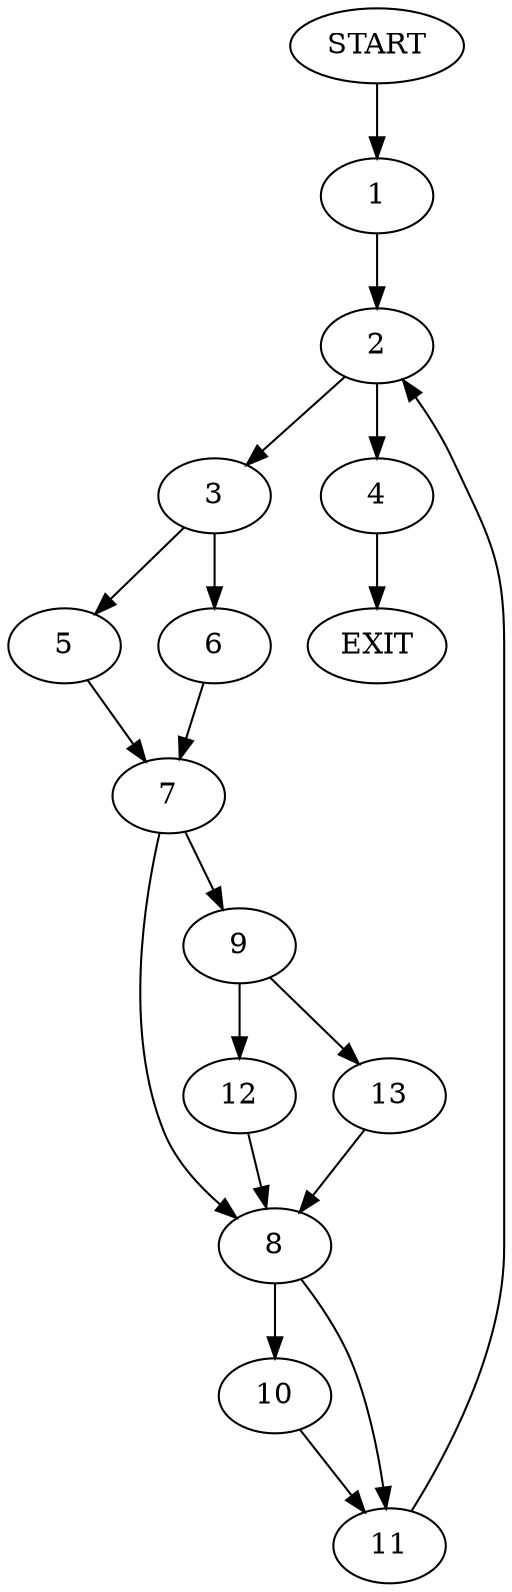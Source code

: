digraph {
0 [label="START"]
14 [label="EXIT"]
0 -> 1
1 -> 2
2 -> 3
2 -> 4
4 -> 14
3 -> 5
3 -> 6
6 -> 7
5 -> 7
7 -> 8
7 -> 9
8 -> 10
8 -> 11
9 -> 12
9 -> 13
12 -> 8
13 -> 8
10 -> 11
11 -> 2
}

